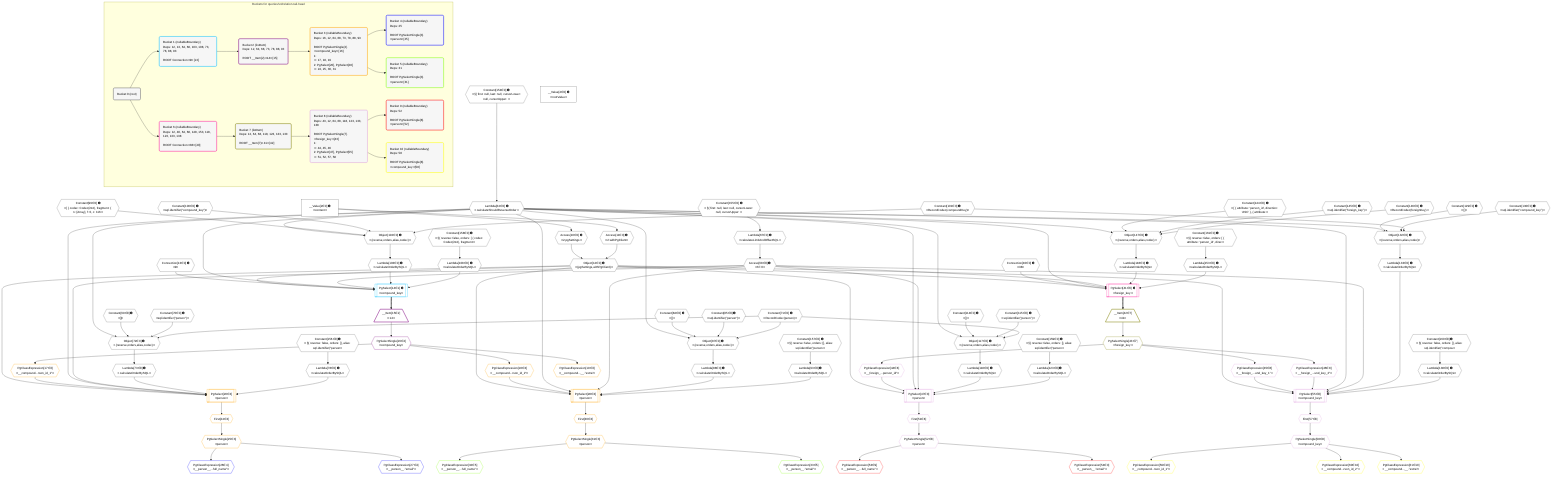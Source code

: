 %%{init: {'themeVariables': { 'fontSize': '12px'}}}%%
graph TD
    classDef path fill:#eee,stroke:#000,color:#000
    classDef plan fill:#fff,stroke-width:1px,color:#000
    classDef itemplan fill:#fff,stroke-width:2px,color:#000
    classDef unbatchedplan fill:#dff,stroke-width:1px,color:#000
    classDef sideeffectplan fill:#fcc,stroke-width:2px,color:#000
    classDef bucket fill:#f6f6f6,color:#000,stroke-width:2px,text-align:left


    %% plan dependencies
    Object72{{"Object[72∈0] ➊<br />ᐸ{reverse,orders,alias,codec}ᐳ"}}:::plan
    Lambda64{{"Lambda[64∈0] ➊<br />ᐸcalculateShouldReverseOrderᐳ"}}:::plan
    Constant69{{"Constant[69∈0] ➊<br />ᐸ[]ᐳ"}}:::plan
    Constant70{{"Constant[70∈0] ➊<br />ᐸsql.identifier(”person”)ᐳ"}}:::plan
    Constant71{{"Constant[71∈0] ➊<br />ᐸRecordCodec(person)ᐳ"}}:::plan
    Lambda64 & Constant69 & Constant70 & Constant71 --> Object72
    Object87{{"Object[87∈0] ➊<br />ᐸ{reverse,orders,alias,codec}ᐳ"}}:::plan
    Constant84{{"Constant[84∈0] ➊<br />ᐸ[]ᐳ"}}:::plan
    Constant85{{"Constant[85∈0] ➊<br />ᐸsql.identifier(”person”)ᐳ"}}:::plan
    Lambda64 & Constant84 & Constant85 & Constant71 --> Object87
    Object102{{"Object[102∈0] ➊<br />ᐸ{reverse,orders,alias,codec}ᐳ"}}:::plan
    Constant99{{"Constant[99∈0] ➊<br />ᐸ[ { codec: Codec(int4), fragment: { n: [Array], f: 0, c: 116ᐳ"}}:::plan
    Constant100{{"Constant[100∈0] ➊<br />ᐸsql.identifier(”compound_key”)ᐳ"}}:::plan
    Constant101{{"Constant[101∈0] ➊<br />ᐸRecordCodec(compoundKey)ᐳ"}}:::plan
    Lambda64 & Constant99 & Constant100 & Constant101 --> Object102
    Object117{{"Object[117∈0] ➊<br />ᐸ{reverse,orders,alias,codec}ᐳ"}}:::plan
    Constant114{{"Constant[114∈0] ➊<br />ᐸ[]ᐳ"}}:::plan
    Constant115{{"Constant[115∈0] ➊<br />ᐸsql.identifier(”person”)ᐳ"}}:::plan
    Lambda64 & Constant114 & Constant115 & Constant71 --> Object117
    Object132{{"Object[132∈0] ➊<br />ᐸ{reverse,orders,alias,codec}ᐳ"}}:::plan
    Constant129{{"Constant[129∈0] ➊<br />ᐸ[]ᐳ"}}:::plan
    Constant130{{"Constant[130∈0] ➊<br />ᐸsql.identifier(”compound_key”)ᐳ"}}:::plan
    Lambda64 & Constant129 & Constant130 & Constant101 --> Object132
    Object147{{"Object[147∈0] ➊<br />ᐸ{reverse,orders,alias,codec}ᐳ"}}:::plan
    Constant144{{"Constant[144∈0] ➊<br />ᐸ[ { attribute: 'person_id', direction: 'ASC' }, { attribute:ᐳ"}}:::plan
    Constant145{{"Constant[145∈0] ➊<br />ᐸsql.identifier(”foreign_key”)ᐳ"}}:::plan
    Constant146{{"Constant[146∈0] ➊<br />ᐸRecordCodec(foreignKey)ᐳ"}}:::plan
    Lambda64 & Constant144 & Constant145 & Constant146 --> Object147
    Object12{{"Object[12∈0] ➊<br />ᐸ{pgSettings,withPgClient}ᐳ"}}:::plan
    Access10{{"Access[10∈0] ➊<br />ᐸ2.pgSettingsᐳ"}}:::plan
    Access11{{"Access[11∈0] ➊<br />ᐸ2.withPgClientᐳ"}}:::plan
    Access10 & Access11 --> Object12
    __Value2["__Value[2∈0] ➊<br />ᐸcontextᐳ"]:::plan
    __Value2 --> Access10
    __Value2 --> Access11
    Constant154{{"Constant[154∈0] ➊<br />ᐸ§{ first: null, last: null, cursorLower: null, cursorUpper: ᐳ"}}:::plan
    Constant154 --> Lambda64
    Lambda67{{"Lambda[67∈0] ➊<br />ᐸcalculateLimitAndOffsetSQLᐳ"}}:::plan
    Constant155{{"Constant[155∈0] ➊<br />ᐸ§{ first: null, last: null, cursorLower: null, cursorUpper: ᐳ"}}:::plan
    Constant155 --> Lambda67
    Access68{{"Access[68∈0] ➊<br />ᐸ67.0ᐳ"}}:::plan
    Lambda67 --> Access68
    Lambda73{{"Lambda[73∈0] ➊<br />ᐸcalculateOrderBySQLᐳ"}}:::plan
    Object72 --> Lambda73
    Lambda78{{"Lambda[78∈0] ➊<br />ᐸcalculateOrderBySQLᐳ"}}:::plan
    Constant156{{"Constant[156∈0] ➊<br />ᐸ§{ reverse: false, orders: [], alias: sql.identifier(”personᐳ"}}:::plan
    Constant156 --> Lambda78
    Lambda88{{"Lambda[88∈0] ➊<br />ᐸcalculateOrderBySQLᐳ"}}:::plan
    Object87 --> Lambda88
    Lambda93{{"Lambda[93∈0] ➊<br />ᐸcalculateOrderBySQLᐳ"}}:::plan
    Constant157{{"Constant[157∈0] ➊<br />ᐸ§{ reverse: false, orders: [], alias: sql.identifier(”personᐳ"}}:::plan
    Constant157 --> Lambda93
    Lambda103{{"Lambda[103∈0] ➊<br />ᐸcalculateOrderBySQLᐳ"}}:::plan
    Object102 --> Lambda103
    Lambda108{{"Lambda[108∈0] ➊<br />ᐸcalculateOrderBySQLᐳ"}}:::plan
    Constant158{{"Constant[158∈0] ➊<br />ᐸ§{ reverse: false, orders: [ { codec: Codec(int4), fragment:ᐳ"}}:::plan
    Constant158 --> Lambda108
    Lambda118{{"Lambda[118∈0] ➊<br />ᐸcalculateOrderBySQLᐳ"}}:::plan
    Object117 --> Lambda118
    Lambda123{{"Lambda[123∈0] ➊<br />ᐸcalculateOrderBySQLᐳ"}}:::plan
    Constant159{{"Constant[159∈0] ➊<br />ᐸ§{ reverse: false, orders: [], alias: sql.identifier(”personᐳ"}}:::plan
    Constant159 --> Lambda123
    Lambda133{{"Lambda[133∈0] ➊<br />ᐸcalculateOrderBySQLᐳ"}}:::plan
    Object132 --> Lambda133
    Lambda138{{"Lambda[138∈0] ➊<br />ᐸcalculateOrderBySQLᐳ"}}:::plan
    Constant160{{"Constant[160∈0] ➊<br />ᐸ§{ reverse: false, orders: [], alias: sql.identifier(”compouᐳ"}}:::plan
    Constant160 --> Lambda138
    Lambda148{{"Lambda[148∈0] ➊<br />ᐸcalculateOrderBySQLᐳ"}}:::plan
    Object147 --> Lambda148
    Lambda153{{"Lambda[153∈0] ➊<br />ᐸcalculateOrderBySQLᐳ"}}:::plan
    Constant161{{"Constant[161∈0] ➊<br />ᐸ§{ reverse: false, orders: [ { attribute: 'person_id', direcᐳ"}}:::plan
    Constant161 --> Lambda153
    __Value4["__Value[4∈0] ➊<br />ᐸrootValueᐳ"]:::plan
    Connection13{{"Connection[13∈0] ➊<br />ᐸ9ᐳ"}}:::plan
    Connection40{{"Connection[40∈0] ➊<br />ᐸ38ᐳ"}}:::plan
    PgSelect14[["PgSelect[14∈1] ➊<br />ᐸcompound_keyᐳ"]]:::plan
    Object12 & Connection13 & Lambda64 & Access68 & Lambda103 & Lambda108 --> PgSelect14
    __Item15[/"__Item[15∈2]<br />ᐸ14ᐳ"\]:::itemplan
    PgSelect14 ==> __Item15
    PgSelectSingle16{{"PgSelectSingle[16∈2]<br />ᐸcompound_keyᐳ"}}:::plan
    __Item15 --> PgSelectSingle16
    PgSelect20[["PgSelect[20∈3]<br />ᐸpersonᐳ"]]:::plan
    PgClassExpression17{{"PgClassExpression[17∈3]<br />ᐸ__compound...rson_id_1”ᐳ"}}:::plan
    Object12 & PgClassExpression17 & Lambda64 & Access68 & Lambda73 & Lambda78 --> PgSelect20
    PgSelect28[["PgSelect[28∈3]<br />ᐸpersonᐳ"]]:::plan
    PgClassExpression18{{"PgClassExpression[18∈3]<br />ᐸ__compound...rson_id_2”ᐳ"}}:::plan
    Object12 & PgClassExpression18 & Lambda64 & Access68 & Lambda88 & Lambda93 --> PgSelect28
    PgSelectSingle16 --> PgClassExpression17
    PgSelectSingle16 --> PgClassExpression18
    PgClassExpression19{{"PgClassExpression[19∈3]<br />ᐸ__compound...__.”extra”ᐳ"}}:::plan
    PgSelectSingle16 --> PgClassExpression19
    First24{{"First[24∈3]"}}:::plan
    PgSelect20 --> First24
    PgSelectSingle25{{"PgSelectSingle[25∈3]<br />ᐸpersonᐳ"}}:::plan
    First24 --> PgSelectSingle25
    First30{{"First[30∈3]"}}:::plan
    PgSelect28 --> First30
    PgSelectSingle31{{"PgSelectSingle[31∈3]<br />ᐸpersonᐳ"}}:::plan
    First30 --> PgSelectSingle31
    PgClassExpression26{{"PgClassExpression[26∈4]<br />ᐸ__person__...full_name”ᐳ"}}:::plan
    PgSelectSingle25 --> PgClassExpression26
    PgClassExpression27{{"PgClassExpression[27∈4]<br />ᐸ__person__.”email”ᐳ"}}:::plan
    PgSelectSingle25 --> PgClassExpression27
    PgClassExpression32{{"PgClassExpression[32∈5]<br />ᐸ__person__...full_name”ᐳ"}}:::plan
    PgSelectSingle31 --> PgClassExpression32
    PgClassExpression33{{"PgClassExpression[33∈5]<br />ᐸ__person__.”email”ᐳ"}}:::plan
    PgSelectSingle31 --> PgClassExpression33
    PgSelect41[["PgSelect[41∈6] ➊<br />ᐸforeign_keyᐳ"]]:::plan
    Object12 & Connection40 & Lambda64 & Access68 & Lambda148 & Lambda153 --> PgSelect41
    __Item42[/"__Item[42∈7]<br />ᐸ41ᐳ"\]:::itemplan
    PgSelect41 ==> __Item42
    PgSelectSingle43{{"PgSelectSingle[43∈7]<br />ᐸforeign_keyᐳ"}}:::plan
    __Item42 --> PgSelectSingle43
    PgSelect55[["PgSelect[55∈8]<br />ᐸcompound_keyᐳ"]]:::plan
    PgClassExpression45{{"PgClassExpression[45∈8]<br />ᐸ__foreign_...und_key_1”ᐳ"}}:::plan
    PgClassExpression46{{"PgClassExpression[46∈8]<br />ᐸ__foreign_...und_key_2”ᐳ"}}:::plan
    Object12 & PgClassExpression45 & PgClassExpression46 & Lambda64 & Access68 & Lambda133 & Lambda138 --> PgSelect55
    PgSelect47[["PgSelect[47∈8]<br />ᐸpersonᐳ"]]:::plan
    PgClassExpression44{{"PgClassExpression[44∈8]<br />ᐸ__foreign_...person_id”ᐳ"}}:::plan
    Object12 & PgClassExpression44 & Lambda64 & Access68 & Lambda118 & Lambda123 --> PgSelect47
    PgSelectSingle43 --> PgClassExpression44
    PgSelectSingle43 --> PgClassExpression45
    PgSelectSingle43 --> PgClassExpression46
    First51{{"First[51∈8]"}}:::plan
    PgSelect47 --> First51
    PgSelectSingle52{{"PgSelectSingle[52∈8]<br />ᐸpersonᐳ"}}:::plan
    First51 --> PgSelectSingle52
    First57{{"First[57∈8]"}}:::plan
    PgSelect55 --> First57
    PgSelectSingle58{{"PgSelectSingle[58∈8]<br />ᐸcompound_keyᐳ"}}:::plan
    First57 --> PgSelectSingle58
    PgClassExpression53{{"PgClassExpression[53∈9]<br />ᐸ__person__...full_name”ᐳ"}}:::plan
    PgSelectSingle52 --> PgClassExpression53
    PgClassExpression54{{"PgClassExpression[54∈9]<br />ᐸ__person__.”email”ᐳ"}}:::plan
    PgSelectSingle52 --> PgClassExpression54
    PgClassExpression59{{"PgClassExpression[59∈10]<br />ᐸ__compound...rson_id_1”ᐳ"}}:::plan
    PgSelectSingle58 --> PgClassExpression59
    PgClassExpression60{{"PgClassExpression[60∈10]<br />ᐸ__compound...rson_id_2”ᐳ"}}:::plan
    PgSelectSingle58 --> PgClassExpression60
    PgClassExpression61{{"PgClassExpression[61∈10]<br />ᐸ__compound...__.”extra”ᐳ"}}:::plan
    PgSelectSingle58 --> PgClassExpression61

    %% define steps

    subgraph "Buckets for queries/v4/relation-tail-head"
    Bucket0("Bucket 0 (root)"):::bucket
    classDef bucket0 stroke:#696969
    class Bucket0,__Value2,__Value4,Access10,Access11,Object12,Connection13,Connection40,Lambda64,Lambda67,Access68,Constant69,Constant70,Constant71,Object72,Lambda73,Lambda78,Constant84,Constant85,Object87,Lambda88,Lambda93,Constant99,Constant100,Constant101,Object102,Lambda103,Lambda108,Constant114,Constant115,Object117,Lambda118,Lambda123,Constant129,Constant130,Object132,Lambda133,Lambda138,Constant144,Constant145,Constant146,Object147,Lambda148,Lambda153,Constant154,Constant155,Constant156,Constant157,Constant158,Constant159,Constant160,Constant161 bucket0
    Bucket1("Bucket 1 (nullableBoundary)<br />Deps: 12, 13, 64, 68, 103, 108, 73, 78, 88, 93<br /><br />ROOT Connectionᐸ9ᐳ[13]"):::bucket
    classDef bucket1 stroke:#00bfff
    class Bucket1,PgSelect14 bucket1
    Bucket2("Bucket 2 (listItem)<br />Deps: 12, 64, 68, 73, 78, 88, 93<br /><br />ROOT __Item{2}ᐸ14ᐳ[15]"):::bucket
    classDef bucket2 stroke:#7f007f
    class Bucket2,__Item15,PgSelectSingle16 bucket2
    Bucket3("Bucket 3 (nullableBoundary)<br />Deps: 16, 12, 64, 68, 73, 78, 88, 93<br /><br />ROOT PgSelectSingle{2}ᐸcompound_keyᐳ[16]<br />1: <br />ᐳ: 17, 18, 19<br />2: PgSelect[20], PgSelect[28]<br />ᐳ: 24, 25, 30, 31"):::bucket
    classDef bucket3 stroke:#ffa500
    class Bucket3,PgClassExpression17,PgClassExpression18,PgClassExpression19,PgSelect20,First24,PgSelectSingle25,PgSelect28,First30,PgSelectSingle31 bucket3
    Bucket4("Bucket 4 (nullableBoundary)<br />Deps: 25<br /><br />ROOT PgSelectSingle{3}ᐸpersonᐳ[25]"):::bucket
    classDef bucket4 stroke:#0000ff
    class Bucket4,PgClassExpression26,PgClassExpression27 bucket4
    Bucket5("Bucket 5 (nullableBoundary)<br />Deps: 31<br /><br />ROOT PgSelectSingle{3}ᐸpersonᐳ[31]"):::bucket
    classDef bucket5 stroke:#7fff00
    class Bucket5,PgClassExpression32,PgClassExpression33 bucket5
    Bucket6("Bucket 6 (nullableBoundary)<br />Deps: 12, 40, 64, 68, 148, 153, 118, 123, 133, 138<br /><br />ROOT Connectionᐸ38ᐳ[40]"):::bucket
    classDef bucket6 stroke:#ff1493
    class Bucket6,PgSelect41 bucket6
    Bucket7("Bucket 7 (listItem)<br />Deps: 12, 64, 68, 118, 123, 133, 138<br /><br />ROOT __Item{7}ᐸ41ᐳ[42]"):::bucket
    classDef bucket7 stroke:#808000
    class Bucket7,__Item42,PgSelectSingle43 bucket7
    Bucket8("Bucket 8 (nullableBoundary)<br />Deps: 43, 12, 64, 68, 118, 123, 133, 138<br /><br />ROOT PgSelectSingle{7}ᐸforeign_keyᐳ[43]<br />1: <br />ᐳ: 44, 45, 46<br />2: PgSelect[47], PgSelect[55]<br />ᐳ: 51, 52, 57, 58"):::bucket
    classDef bucket8 stroke:#dda0dd
    class Bucket8,PgClassExpression44,PgClassExpression45,PgClassExpression46,PgSelect47,First51,PgSelectSingle52,PgSelect55,First57,PgSelectSingle58 bucket8
    Bucket9("Bucket 9 (nullableBoundary)<br />Deps: 52<br /><br />ROOT PgSelectSingle{8}ᐸpersonᐳ[52]"):::bucket
    classDef bucket9 stroke:#ff0000
    class Bucket9,PgClassExpression53,PgClassExpression54 bucket9
    Bucket10("Bucket 10 (nullableBoundary)<br />Deps: 58<br /><br />ROOT PgSelectSingle{8}ᐸcompound_keyᐳ[58]"):::bucket
    classDef bucket10 stroke:#ffff00
    class Bucket10,PgClassExpression59,PgClassExpression60,PgClassExpression61 bucket10
    Bucket0 --> Bucket1 & Bucket6
    Bucket1 --> Bucket2
    Bucket2 --> Bucket3
    Bucket3 --> Bucket4 & Bucket5
    Bucket6 --> Bucket7
    Bucket7 --> Bucket8
    Bucket8 --> Bucket9 & Bucket10
    end